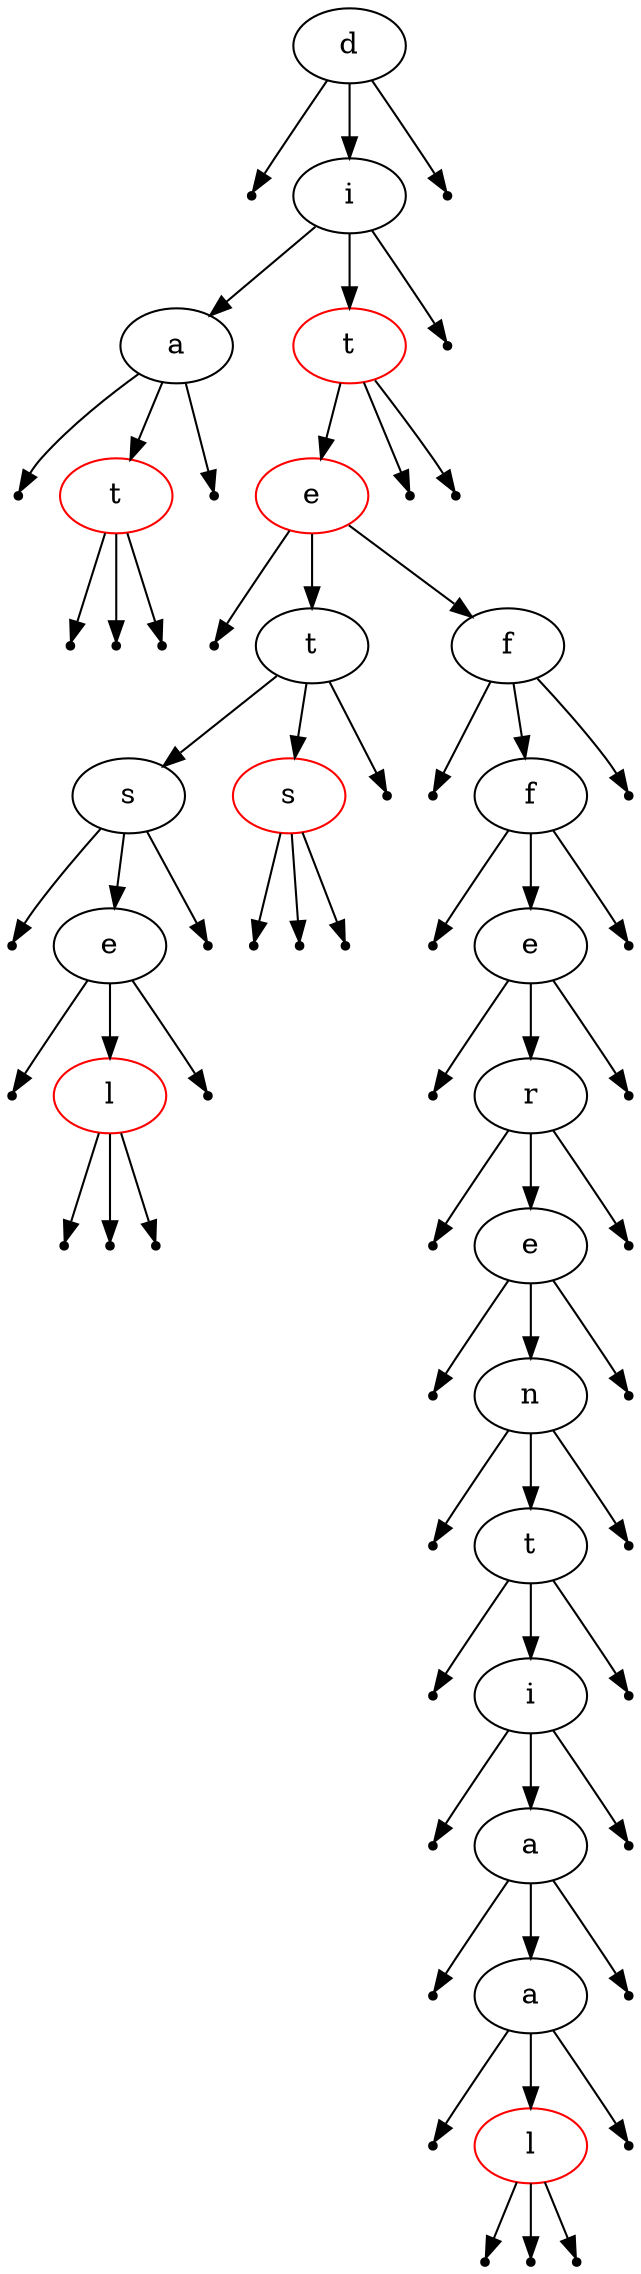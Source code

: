 digraph {
"d1"[label="d"];
"null2" [shape=point];
"i3"[label="i"];
"a4"[label="a"];
"null5" [shape=point];
"t6"[label="t"][color=red];
"null7" [shape=point];
"null8" [shape=point];
"null9" [shape=point];
"t6" -> "null7";
"t6" -> "null8";
"t6" -> "null9";
"null10" [shape=point];
"a4" -> "null5";
"a4" -> "t6";
"a4" -> "null10";
"t11"[label="t"][color=red];
"e12"[label="e"][color=red];
"null13" [shape=point];
"t14"[label="t"];
"s15"[label="s"];
"null16" [shape=point];
"e17"[label="e"];
"null18" [shape=point];
"l19"[label="l"][color=red];
"null20" [shape=point];
"null21" [shape=point];
"null22" [shape=point];
"l19" -> "null20";
"l19" -> "null21";
"l19" -> "null22";
"null23" [shape=point];
"e17" -> "null18";
"e17" -> "l19";
"e17" -> "null23";
"null24" [shape=point];
"s15" -> "null16";
"s15" -> "e17";
"s15" -> "null24";
"s25"[label="s"][color=red];
"null26" [shape=point];
"null27" [shape=point];
"null28" [shape=point];
"s25" -> "null26";
"s25" -> "null27";
"s25" -> "null28";
"null29" [shape=point];
"t14" -> "s15";
"t14" -> "s25";
"t14" -> "null29";
"f30"[label="f"];
"null31" [shape=point];
"f32"[label="f"];
"null33" [shape=point];
"e34"[label="e"];
"null35" [shape=point];
"r36"[label="r"];
"null37" [shape=point];
"e38"[label="e"];
"null39" [shape=point];
"n40"[label="n"];
"null41" [shape=point];
"t42"[label="t"];
"null43" [shape=point];
"i44"[label="i"];
"null45" [shape=point];
"a46"[label="a"];
"null47" [shape=point];
"a48"[label="a"];
"null49" [shape=point];
"l50"[label="l"][color=red];
"null51" [shape=point];
"null52" [shape=point];
"null53" [shape=point];
"l50" -> "null51";
"l50" -> "null52";
"l50" -> "null53";
"null54" [shape=point];
"a48" -> "null49";
"a48" -> "l50";
"a48" -> "null54";
"null55" [shape=point];
"a46" -> "null47";
"a46" -> "a48";
"a46" -> "null55";
"null56" [shape=point];
"i44" -> "null45";
"i44" -> "a46";
"i44" -> "null56";
"null57" [shape=point];
"t42" -> "null43";
"t42" -> "i44";
"t42" -> "null57";
"null58" [shape=point];
"n40" -> "null41";
"n40" -> "t42";
"n40" -> "null58";
"null59" [shape=point];
"e38" -> "null39";
"e38" -> "n40";
"e38" -> "null59";
"null60" [shape=point];
"r36" -> "null37";
"r36" -> "e38";
"r36" -> "null60";
"null61" [shape=point];
"e34" -> "null35";
"e34" -> "r36";
"e34" -> "null61";
"null62" [shape=point];
"f32" -> "null33";
"f32" -> "e34";
"f32" -> "null62";
"null63" [shape=point];
"f30" -> "null31";
"f30" -> "f32";
"f30" -> "null63";
"e12" -> "null13";
"e12" -> "t14";
"e12" -> "f30";
"null64" [shape=point];
"null65" [shape=point];
"t11" -> "e12";
"t11" -> "null64";
"t11" -> "null65";
"null66" [shape=point];
"i3" -> "a4";
"i3" -> "t11";
"i3" -> "null66";
"null67" [shape=point];
"d1" -> "null2";
"d1" -> "i3";
"d1" -> "null67";
}